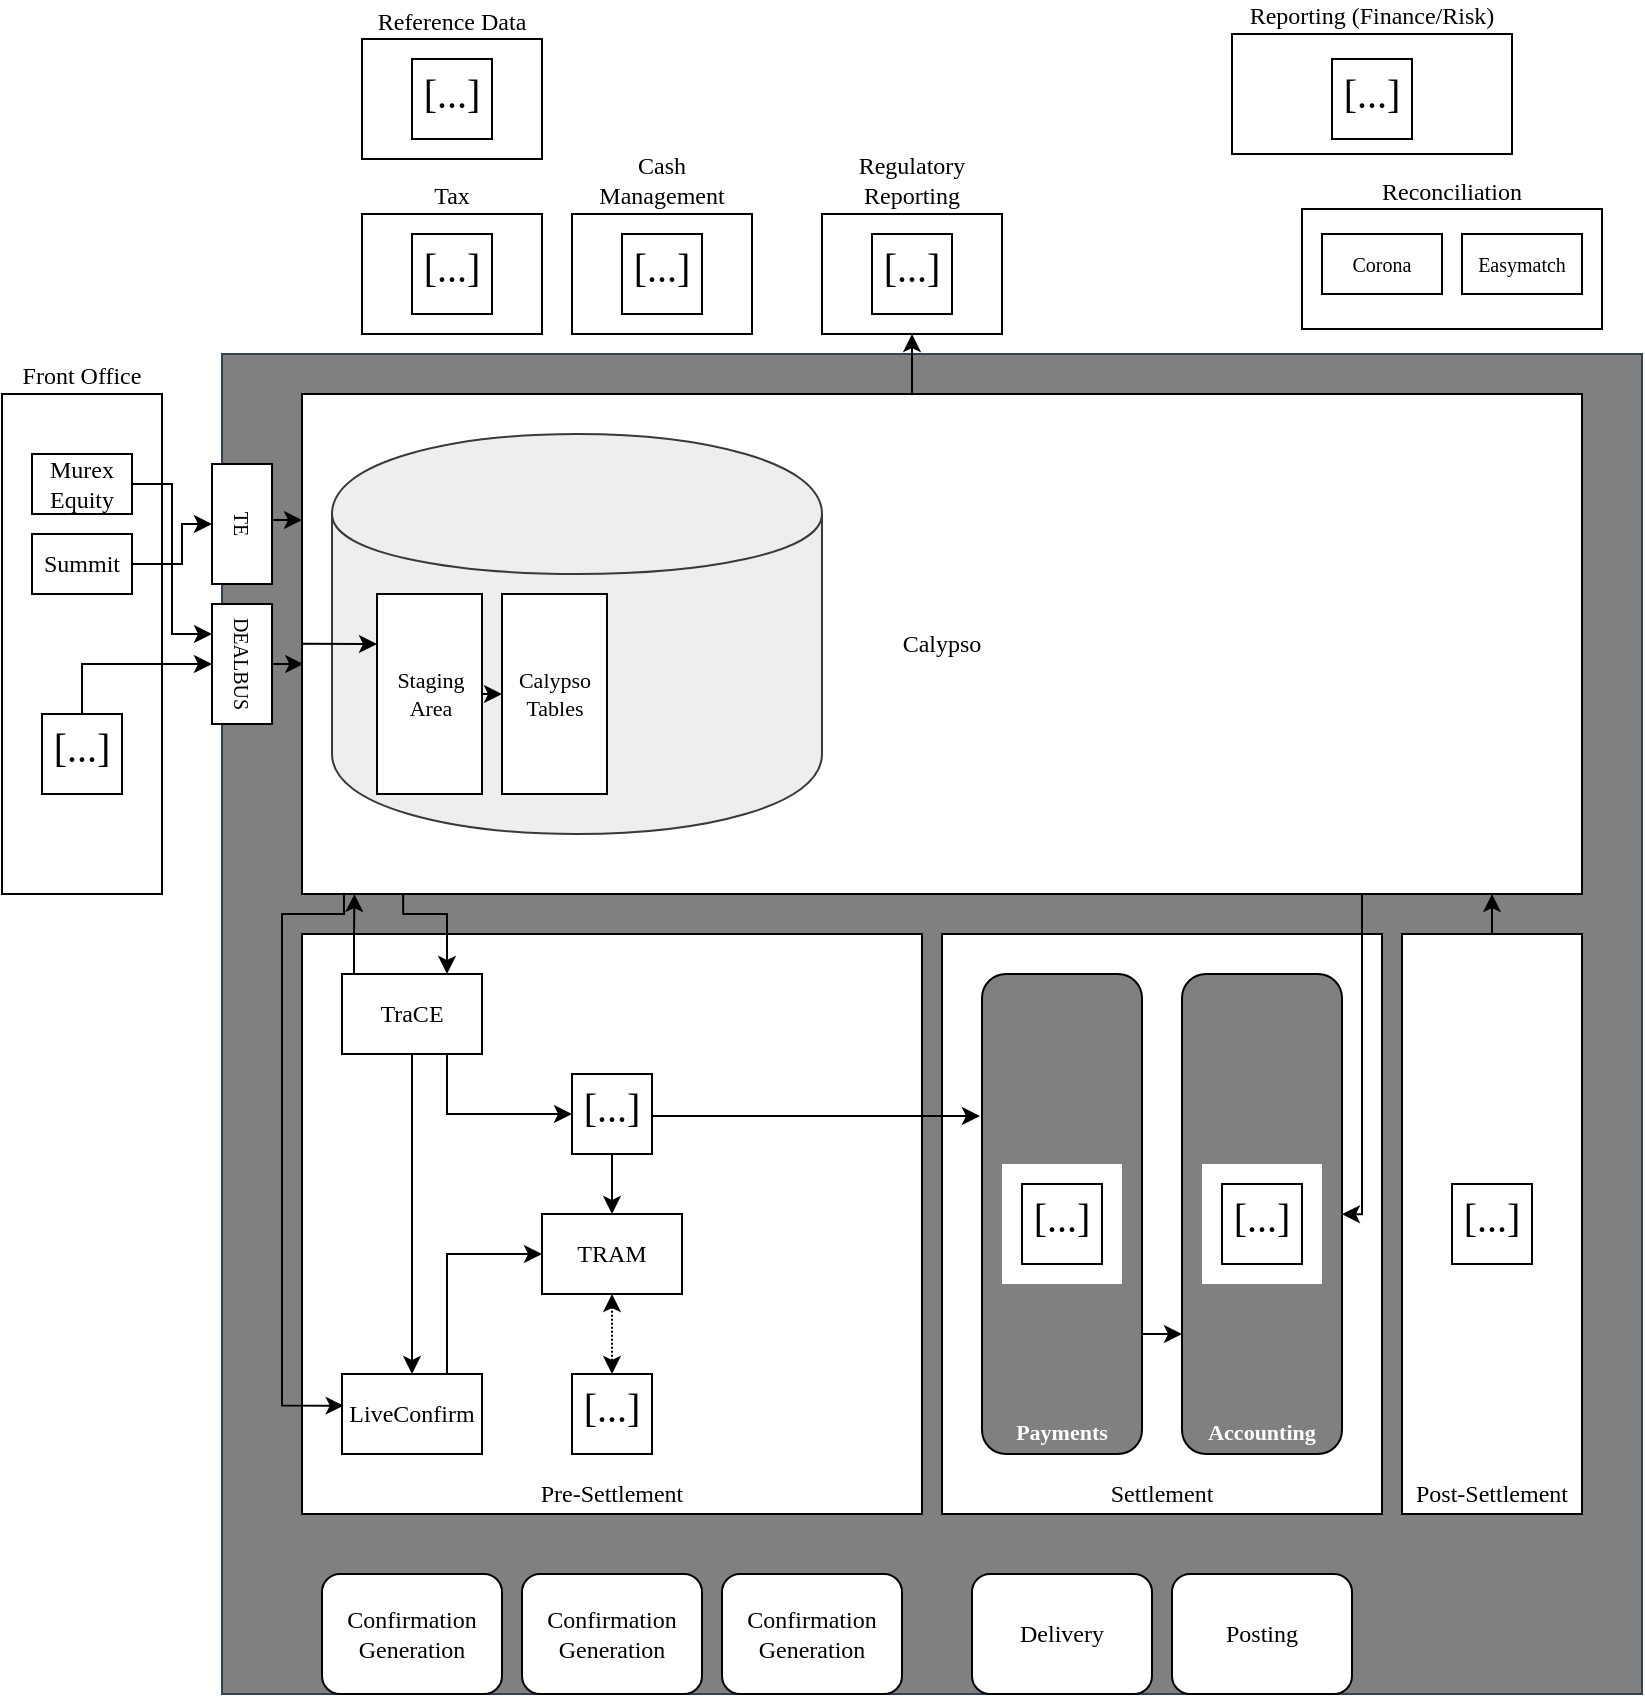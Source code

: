 <mxfile version="13.1.12" type="github">
  <diagram id="0-s6KxDbkXTGoL-HJNgs" name="Page-1">
    <mxGraphModel dx="1673" dy="1723" grid="1" gridSize="10" guides="1" tooltips="1" connect="1" arrows="1" fold="1" page="1" pageScale="1" pageWidth="1169" pageHeight="827" math="0" shadow="0">
      <root>
        <mxCell id="0" />
        <mxCell id="1" parent="0" />
        <mxCell id="MziXyrNM6n-wOrKZSjac-42" value="" style="rounded=0;whiteSpace=wrap;html=1;strokeColor=#314354;fontFamily=New Century Schoolbook;fontSize=20;fillColor=#808080;fontColor=#ffffff;" vertex="1" parent="1">
          <mxGeometry x="120" y="130" width="710" height="670" as="geometry" />
        </mxCell>
        <mxCell id="MziXyrNM6n-wOrKZSjac-40" value="Settlement" style="rounded=0;fontFamily=New Century Schoolbook;labelPosition=center;verticalLabelPosition=bottom;align=center;verticalAlign=top;labelBackgroundColor=#ffffff;spacingTop=0;spacingLeft=0;whiteSpace=wrap;html=1;labelBorderColor=none;spacing=-22;" vertex="1" parent="1">
          <mxGeometry x="480" y="420" width="220" height="290" as="geometry" />
        </mxCell>
        <mxCell id="MziXyrNM6n-wOrKZSjac-69" value="Accounting" style="rounded=1;whiteSpace=wrap;html=1;labelBackgroundColor=none;strokeColor=#000000;fillColor=#808080;fontFamily=New Century Schoolbook;fontSize=11;spacing=-22;labelPosition=center;verticalLabelPosition=bottom;align=center;verticalAlign=top;fontColor=#FFFFFF;fontStyle=1" vertex="1" parent="1">
          <mxGeometry x="600" y="440" width="80" height="240" as="geometry" />
        </mxCell>
        <mxCell id="MziXyrNM6n-wOrKZSjac-73" style="edgeStyle=orthogonalEdgeStyle;rounded=0;orthogonalLoop=1;jettySize=auto;html=1;exitX=1;exitY=0.75;exitDx=0;exitDy=0;entryX=0;entryY=0.75;entryDx=0;entryDy=0;startArrow=none;startFill=0;endArrow=classic;endFill=1;fontFamily=New Century Schoolbook;fontSize=11;fontColor=#FFFFFF;" edge="1" parent="1" source="MziXyrNM6n-wOrKZSjac-68" target="MziXyrNM6n-wOrKZSjac-69">
          <mxGeometry relative="1" as="geometry" />
        </mxCell>
        <mxCell id="MziXyrNM6n-wOrKZSjac-68" value="&lt;font style=&quot;font-size: 11px&quot;&gt;Payments&lt;/font&gt;" style="rounded=1;whiteSpace=wrap;html=1;labelBackgroundColor=none;strokeColor=#000000;fillColor=#808080;fontFamily=New Century Schoolbook;fontSize=11;labelPosition=center;verticalLabelPosition=bottom;align=center;verticalAlign=top;spacing=-22;fontColor=#FFFFFF;fontStyle=1" vertex="1" parent="1">
          <mxGeometry x="500" y="440" width="80" height="240" as="geometry" />
        </mxCell>
        <mxCell id="MziXyrNM6n-wOrKZSjac-74" style="edgeStyle=orthogonalEdgeStyle;rounded=0;orthogonalLoop=1;jettySize=auto;html=1;exitX=0.75;exitY=1;exitDx=0;exitDy=0;entryX=0.909;entryY=0.483;entryDx=0;entryDy=0;entryPerimeter=0;startArrow=none;startFill=0;endArrow=classic;endFill=1;fontFamily=New Century Schoolbook;fontSize=11;fontColor=#FFFFFF;" edge="1" parent="1" source="MziXyrNM6n-wOrKZSjac-1" target="MziXyrNM6n-wOrKZSjac-40">
          <mxGeometry relative="1" as="geometry">
            <Array as="points">
              <mxPoint x="690" y="400" />
              <mxPoint x="690" y="560" />
            </Array>
          </mxGeometry>
        </mxCell>
        <mxCell id="MziXyrNM6n-wOrKZSjac-1" value="Calypso" style="rounded=0;whiteSpace=wrap;html=1;fontFamily=New Century Schoolbook;" vertex="1" parent="1">
          <mxGeometry x="160" y="150" width="640" height="250" as="geometry" />
        </mxCell>
        <mxCell id="MziXyrNM6n-wOrKZSjac-2" value="Pre-Settlement" style="rounded=0;whiteSpace=wrap;html=1;fontFamily=New Century Schoolbook;labelPosition=center;verticalLabelPosition=bottom;align=center;verticalAlign=top;labelBackgroundColor=#ffffff;spacing=-22;" vertex="1" parent="1">
          <mxGeometry x="160" y="420" width="310" height="290" as="geometry" />
        </mxCell>
        <mxCell id="MziXyrNM6n-wOrKZSjac-3" value="Front Office" style="rounded=0;whiteSpace=wrap;html=1;fontFamily=New Century Schoolbook;labelPosition=center;verticalLabelPosition=top;align=center;verticalAlign=bottom;" vertex="1" parent="1">
          <mxGeometry x="10" y="150" width="80" height="250" as="geometry" />
        </mxCell>
        <mxCell id="MziXyrNM6n-wOrKZSjac-47" value="" style="edgeStyle=orthogonalEdgeStyle;rounded=0;orthogonalLoop=1;jettySize=auto;html=1;fontFamily=New Century Schoolbook;fontSize=20;" edge="1" parent="1" source="MziXyrNM6n-wOrKZSjac-5" target="MziXyrNM6n-wOrKZSjac-7">
          <mxGeometry relative="1" as="geometry">
            <mxPoint x="215" y="600" as="targetPoint" />
          </mxGeometry>
        </mxCell>
        <mxCell id="MziXyrNM6n-wOrKZSjac-55" style="edgeStyle=orthogonalEdgeStyle;rounded=0;orthogonalLoop=1;jettySize=auto;html=1;exitX=0.75;exitY=1;exitDx=0;exitDy=0;entryX=0;entryY=0.5;entryDx=0;entryDy=0;startArrow=none;startFill=0;endArrow=classic;endFill=1;fontFamily=New Century Schoolbook;fontSize=20;" edge="1" parent="1" source="MziXyrNM6n-wOrKZSjac-5" target="MziXyrNM6n-wOrKZSjac-26">
          <mxGeometry relative="1" as="geometry" />
        </mxCell>
        <mxCell id="MziXyrNM6n-wOrKZSjac-5" value="TraCE" style="rounded=0;whiteSpace=wrap;html=1;fontFamily=New Century Schoolbook;" vertex="1" parent="1">
          <mxGeometry x="180" y="440" width="70" height="40" as="geometry" />
        </mxCell>
        <mxCell id="MziXyrNM6n-wOrKZSjac-49" value="" style="edgeStyle=orthogonalEdgeStyle;rounded=0;orthogonalLoop=1;jettySize=auto;html=1;fontFamily=New Century Schoolbook;fontSize=20;entryX=0.75;entryY=0;entryDx=0;entryDy=0;startArrow=classic;startFill=1;endArrow=none;endFill=0;" edge="1" parent="1" source="MziXyrNM6n-wOrKZSjac-6" target="MziXyrNM6n-wOrKZSjac-7">
          <mxGeometry relative="1" as="geometry">
            <mxPoint x="232.5" y="600" as="targetPoint" />
          </mxGeometry>
        </mxCell>
        <mxCell id="MziXyrNM6n-wOrKZSjac-51" value="" style="edgeStyle=orthogonalEdgeStyle;rounded=0;orthogonalLoop=1;jettySize=auto;html=1;startArrow=classic;startFill=1;endArrow=classic;endFill=1;fontFamily=New Century Schoolbook;fontSize=20;dashed=1;dashPattern=1 1;" edge="1" parent="1" source="MziXyrNM6n-wOrKZSjac-6">
          <mxGeometry relative="1" as="geometry">
            <mxPoint x="315" y="640" as="targetPoint" />
          </mxGeometry>
        </mxCell>
        <mxCell id="MziXyrNM6n-wOrKZSjac-6" value="TRAM" style="rounded=0;whiteSpace=wrap;html=1;fontFamily=New Century Schoolbook;" vertex="1" parent="1">
          <mxGeometry x="280" y="560" width="70" height="40" as="geometry" />
        </mxCell>
        <mxCell id="MziXyrNM6n-wOrKZSjac-7" value="LiveConfirm" style="rounded=0;whiteSpace=wrap;html=1;fontFamily=New Century Schoolbook;" vertex="1" parent="1">
          <mxGeometry x="180" y="640" width="70" height="40" as="geometry" />
        </mxCell>
        <mxCell id="MziXyrNM6n-wOrKZSjac-8" value="Confirmation Generation" style="rounded=1;whiteSpace=wrap;html=1;fontFamily=New Century Schoolbook;" vertex="1" parent="1">
          <mxGeometry x="170" y="740" width="90" height="60" as="geometry" />
        </mxCell>
        <mxCell id="MziXyrNM6n-wOrKZSjac-9" value="Confirmation Generation" style="rounded=1;whiteSpace=wrap;html=1;fontFamily=New Century Schoolbook;" vertex="1" parent="1">
          <mxGeometry x="270" y="740" width="90" height="60" as="geometry" />
        </mxCell>
        <mxCell id="MziXyrNM6n-wOrKZSjac-10" value="Confirmation Generation" style="rounded=1;whiteSpace=wrap;html=1;fontFamily=New Century Schoolbook;" vertex="1" parent="1">
          <mxGeometry x="370" y="740" width="90" height="60" as="geometry" />
        </mxCell>
        <mxCell id="MziXyrNM6n-wOrKZSjac-61" style="edgeStyle=orthogonalEdgeStyle;rounded=0;orthogonalLoop=1;jettySize=auto;html=1;exitX=1;exitY=0.5;exitDx=0;exitDy=0;entryX=0.25;entryY=1;entryDx=0;entryDy=0;startArrow=none;startFill=0;endArrow=classic;endFill=1;fontFamily=New Century Schoolbook;fontSize=20;" edge="1" parent="1" source="MziXyrNM6n-wOrKZSjac-11" target="MziXyrNM6n-wOrKZSjac-23">
          <mxGeometry relative="1" as="geometry" />
        </mxCell>
        <mxCell id="MziXyrNM6n-wOrKZSjac-11" value="Murex Equity" style="rounded=0;whiteSpace=wrap;html=1;fontFamily=New Century Schoolbook;" vertex="1" parent="1">
          <mxGeometry x="25" y="180" width="50" height="30" as="geometry" />
        </mxCell>
        <mxCell id="MziXyrNM6n-wOrKZSjac-62" style="edgeStyle=orthogonalEdgeStyle;rounded=0;orthogonalLoop=1;jettySize=auto;html=1;exitX=1;exitY=0.5;exitDx=0;exitDy=0;entryX=0.5;entryY=1;entryDx=0;entryDy=0;startArrow=none;startFill=0;endArrow=classic;endFill=1;fontFamily=New Century Schoolbook;fontSize=20;" edge="1" parent="1" source="MziXyrNM6n-wOrKZSjac-12" target="MziXyrNM6n-wOrKZSjac-22">
          <mxGeometry relative="1" as="geometry">
            <Array as="points">
              <mxPoint x="100" y="235" />
              <mxPoint x="100" y="215" />
            </Array>
          </mxGeometry>
        </mxCell>
        <mxCell id="MziXyrNM6n-wOrKZSjac-12" value="Summit" style="rounded=0;whiteSpace=wrap;html=1;fontFamily=New Century Schoolbook;" vertex="1" parent="1">
          <mxGeometry x="25" y="220" width="50" height="30" as="geometry" />
        </mxCell>
        <mxCell id="MziXyrNM6n-wOrKZSjac-13" value="Reference Data" style="rounded=0;whiteSpace=wrap;html=1;fontFamily=New Century Schoolbook;labelPosition=center;verticalLabelPosition=top;align=center;verticalAlign=bottom;" vertex="1" parent="1">
          <mxGeometry x="190" y="-27.5" width="90" height="60" as="geometry" />
        </mxCell>
        <mxCell id="MziXyrNM6n-wOrKZSjac-16" value="Cash Management" style="rounded=0;whiteSpace=wrap;html=1;fontFamily=New Century Schoolbook;labelPosition=center;verticalLabelPosition=top;align=center;verticalAlign=bottom;" vertex="1" parent="1">
          <mxGeometry x="295" y="60" width="90" height="60" as="geometry" />
        </mxCell>
        <mxCell id="MziXyrNM6n-wOrKZSjac-17" value="Reporting (Finance/Risk)" style="rounded=0;whiteSpace=wrap;html=1;fontFamily=New Century Schoolbook;labelPosition=center;verticalLabelPosition=top;align=center;verticalAlign=bottom;" vertex="1" parent="1">
          <mxGeometry x="625" y="-30" width="140" height="60" as="geometry" />
        </mxCell>
        <mxCell id="MziXyrNM6n-wOrKZSjac-18" value="Reconciliation" style="rounded=0;whiteSpace=wrap;html=1;fontFamily=New Century Schoolbook;labelPosition=center;verticalLabelPosition=top;align=center;verticalAlign=bottom;" vertex="1" parent="1">
          <mxGeometry x="660" y="57.5" width="150" height="60" as="geometry" />
        </mxCell>
        <mxCell id="MziXyrNM6n-wOrKZSjac-19" value="Corona" style="rounded=0;whiteSpace=wrap;html=1;fontSize=10;fontFamily=New Century Schoolbook;" vertex="1" parent="1">
          <mxGeometry x="670" y="70" width="60" height="30" as="geometry" />
        </mxCell>
        <mxCell id="MziXyrNM6n-wOrKZSjac-20" value="Easymatch" style="rounded=0;whiteSpace=wrap;html=1;fontSize=10;fontFamily=New Century Schoolbook;" vertex="1" parent="1">
          <mxGeometry x="740" y="70" width="60" height="30" as="geometry" />
        </mxCell>
        <mxCell id="MziXyrNM6n-wOrKZSjac-21" value="" style="shape=cylinder;whiteSpace=wrap;html=1;boundedLbl=1;backgroundOutline=1;fontFamily=New Century Schoolbook;fontSize=10;fillColor=#eeeeee;strokeColor=#36393d;" vertex="1" parent="1">
          <mxGeometry x="175" y="170" width="245" height="200" as="geometry" />
        </mxCell>
        <mxCell id="MziXyrNM6n-wOrKZSjac-82" style="rounded=0;orthogonalLoop=1;jettySize=auto;html=1;exitX=0.5;exitY=0;exitDx=0;exitDy=0;startArrow=none;startFill=0;endArrow=classic;endFill=1;fontFamily=New Century Schoolbook;fontSize=11;fontColor=#000000;edgeStyle=elbowEdgeStyle;" edge="1" parent="1" source="MziXyrNM6n-wOrKZSjac-22">
          <mxGeometry relative="1" as="geometry">
            <mxPoint x="160" y="213" as="targetPoint" />
            <Array as="points">
              <mxPoint x="145" y="213" />
              <mxPoint x="152" y="213" />
            </Array>
          </mxGeometry>
        </mxCell>
        <mxCell id="MziXyrNM6n-wOrKZSjac-22" value="TE" style="rounded=0;whiteSpace=wrap;html=1;fontFamily=New Century Schoolbook;fontSize=10;rotation=90;" vertex="1" parent="1">
          <mxGeometry x="100" y="200" width="60" height="30" as="geometry" />
        </mxCell>
        <mxCell id="MziXyrNM6n-wOrKZSjac-83" style="edgeStyle=elbowEdgeStyle;rounded=0;orthogonalLoop=1;jettySize=auto;html=1;exitX=0.5;exitY=0;exitDx=0;exitDy=0;entryX=0.001;entryY=0.541;entryDx=0;entryDy=0;entryPerimeter=0;startArrow=none;startFill=0;endArrow=classic;endFill=1;fontFamily=New Century Schoolbook;fontSize=11;fontColor=#000000;" edge="1" parent="1" source="MziXyrNM6n-wOrKZSjac-23" target="MziXyrNM6n-wOrKZSjac-1">
          <mxGeometry relative="1" as="geometry" />
        </mxCell>
        <mxCell id="MziXyrNM6n-wOrKZSjac-23" value="DEALBUS" style="rounded=0;whiteSpace=wrap;html=1;fontFamily=New Century Schoolbook;fontSize=10;rotation=90;" vertex="1" parent="1">
          <mxGeometry x="100" y="270" width="60" height="30" as="geometry" />
        </mxCell>
        <mxCell id="MziXyrNM6n-wOrKZSjac-24" value="" style="endArrow=classic;html=1;fontFamily=New Century Schoolbook;fontSize=10;exitX=0.079;exitY=0.999;exitDx=0;exitDy=0;exitPerimeter=0;entryX=0.75;entryY=0;entryDx=0;entryDy=0;edgeStyle=orthogonalEdgeStyle;rounded=0;" edge="1" parent="1" source="MziXyrNM6n-wOrKZSjac-1" target="MziXyrNM6n-wOrKZSjac-5">
          <mxGeometry width="50" height="50" relative="1" as="geometry">
            <mxPoint x="430" y="350" as="sourcePoint" />
            <mxPoint x="480" y="300" as="targetPoint" />
            <Array as="points">
              <mxPoint x="211" y="410" />
              <mxPoint x="233" y="410" />
            </Array>
          </mxGeometry>
        </mxCell>
        <mxCell id="MziXyrNM6n-wOrKZSjac-25" value="" style="endArrow=classic;html=1;fontFamily=New Century Schoolbook;fontSize=10;exitX=0.25;exitY=0;exitDx=0;exitDy=0;entryX=0.041;entryY=1;entryDx=0;entryDy=0;entryPerimeter=0;rounded=0;edgeStyle=orthogonalEdgeStyle;" edge="1" parent="1" source="MziXyrNM6n-wOrKZSjac-5" target="MziXyrNM6n-wOrKZSjac-1">
          <mxGeometry width="50" height="50" relative="1" as="geometry">
            <mxPoint x="200.18" y="400.0" as="sourcePoint" />
            <mxPoint x="160" y="410" as="targetPoint" />
            <Array as="points">
              <mxPoint x="186" y="440" />
              <mxPoint x="186" y="420" />
            </Array>
          </mxGeometry>
        </mxCell>
        <mxCell id="MziXyrNM6n-wOrKZSjac-54" value="" style="edgeStyle=orthogonalEdgeStyle;rounded=0;orthogonalLoop=1;jettySize=auto;html=1;startArrow=none;startFill=0;endArrow=classic;endFill=1;fontFamily=New Century Schoolbook;fontSize=20;" edge="1" parent="1" source="MziXyrNM6n-wOrKZSjac-26" target="MziXyrNM6n-wOrKZSjac-6">
          <mxGeometry relative="1" as="geometry" />
        </mxCell>
        <mxCell id="MziXyrNM6n-wOrKZSjac-72" style="edgeStyle=orthogonalEdgeStyle;rounded=0;orthogonalLoop=1;jettySize=auto;html=1;exitX=1;exitY=0.5;exitDx=0;exitDy=0;startArrow=none;startFill=0;endArrow=classic;endFill=1;fontFamily=New Century Schoolbook;fontSize=11;fontColor=#FFFFFF;" edge="1" parent="1" source="MziXyrNM6n-wOrKZSjac-26">
          <mxGeometry relative="1" as="geometry">
            <mxPoint x="499" y="511" as="targetPoint" />
            <Array as="points">
              <mxPoint x="335" y="511" />
            </Array>
          </mxGeometry>
        </mxCell>
        <mxCell id="MziXyrNM6n-wOrKZSjac-26" value="&lt;p style=&quot;line-height: 100%&quot;&gt;[...]&lt;/p&gt;" style="text;html=1;strokeColor=#000000;fillColor=none;align=center;verticalAlign=middle;whiteSpace=wrap;rounded=0;fontFamily=New Century Schoolbook;fontSize=20;spacing=0;labelBorderColor=none;spacingTop=0;labelPosition=center;verticalLabelPosition=middle;spacingBottom=8;" vertex="1" parent="1">
          <mxGeometry x="295" y="490" width="40" height="40" as="geometry" />
        </mxCell>
        <mxCell id="MziXyrNM6n-wOrKZSjac-63" style="edgeStyle=orthogonalEdgeStyle;rounded=0;orthogonalLoop=1;jettySize=auto;html=1;exitX=0.5;exitY=0;exitDx=0;exitDy=0;entryX=0.5;entryY=1;entryDx=0;entryDy=0;startArrow=none;startFill=0;endArrow=classic;endFill=1;fontFamily=New Century Schoolbook;fontSize=20;" edge="1" parent="1" source="MziXyrNM6n-wOrKZSjac-29" target="MziXyrNM6n-wOrKZSjac-23">
          <mxGeometry relative="1" as="geometry" />
        </mxCell>
        <mxCell id="MziXyrNM6n-wOrKZSjac-29" value="&lt;p style=&quot;line-height: 100%&quot;&gt;[...]&lt;/p&gt;" style="text;html=1;strokeColor=#000000;fillColor=none;align=center;verticalAlign=middle;whiteSpace=wrap;rounded=0;fontFamily=New Century Schoolbook;fontSize=20;spacing=0;labelBorderColor=none;spacingTop=0;labelPosition=center;verticalLabelPosition=middle;spacingBottom=8;" vertex="1" parent="1">
          <mxGeometry x="30" y="310" width="40" height="40" as="geometry" />
        </mxCell>
        <mxCell id="MziXyrNM6n-wOrKZSjac-30" value="&lt;p style=&quot;line-height: 100%&quot;&gt;[...]&lt;/p&gt;" style="text;html=1;strokeColor=#000000;fillColor=none;align=center;verticalAlign=middle;whiteSpace=wrap;rounded=0;fontFamily=New Century Schoolbook;fontSize=20;spacing=0;labelBorderColor=none;spacingTop=0;labelPosition=center;verticalLabelPosition=middle;spacingBottom=8;" vertex="1" parent="1">
          <mxGeometry x="215" y="-17.5" width="40" height="40" as="geometry" />
        </mxCell>
        <mxCell id="MziXyrNM6n-wOrKZSjac-32" value="Tax" style="rounded=0;whiteSpace=wrap;html=1;fontFamily=New Century Schoolbook;labelPosition=center;verticalLabelPosition=top;align=center;verticalAlign=bottom;" vertex="1" parent="1">
          <mxGeometry x="190" y="60" width="90" height="60" as="geometry" />
        </mxCell>
        <mxCell id="MziXyrNM6n-wOrKZSjac-39" value="" style="edgeStyle=orthogonalEdgeStyle;rounded=0;orthogonalLoop=1;jettySize=auto;html=1;fontFamily=New Century Schoolbook;fontSize=20;startArrow=classic;startFill=1;endArrow=none;endFill=0;" edge="1" parent="1" source="MziXyrNM6n-wOrKZSjac-33" target="MziXyrNM6n-wOrKZSjac-1">
          <mxGeometry relative="1" as="geometry">
            <Array as="points">
              <mxPoint x="420" y="88" />
            </Array>
          </mxGeometry>
        </mxCell>
        <mxCell id="MziXyrNM6n-wOrKZSjac-33" value="Regulatory Reporting" style="rounded=0;whiteSpace=wrap;html=1;fontFamily=New Century Schoolbook;labelPosition=center;verticalLabelPosition=top;align=center;verticalAlign=bottom;" vertex="1" parent="1">
          <mxGeometry x="420" y="60" width="90" height="60" as="geometry" />
        </mxCell>
        <mxCell id="MziXyrNM6n-wOrKZSjac-35" value="&lt;p style=&quot;line-height: 100%&quot;&gt;[...]&lt;/p&gt;" style="text;html=1;strokeColor=#000000;fillColor=none;align=center;verticalAlign=middle;whiteSpace=wrap;rounded=0;fontFamily=New Century Schoolbook;fontSize=20;spacing=0;labelBorderColor=none;spacingTop=0;labelPosition=center;verticalLabelPosition=middle;spacingBottom=8;" vertex="1" parent="1">
          <mxGeometry x="215" y="70" width="40" height="40" as="geometry" />
        </mxCell>
        <mxCell id="MziXyrNM6n-wOrKZSjac-36" value="&lt;p style=&quot;line-height: 100%&quot;&gt;[...]&lt;/p&gt;" style="text;html=1;strokeColor=#000000;fillColor=none;align=center;verticalAlign=middle;whiteSpace=wrap;rounded=0;fontFamily=New Century Schoolbook;fontSize=20;spacing=0;labelBorderColor=none;spacingTop=0;labelPosition=center;verticalLabelPosition=middle;spacingBottom=8;" vertex="1" parent="1">
          <mxGeometry x="320" y="70" width="40" height="40" as="geometry" />
        </mxCell>
        <mxCell id="MziXyrNM6n-wOrKZSjac-37" value="&lt;p style=&quot;line-height: 100%&quot;&gt;[...]&lt;/p&gt;" style="text;html=1;strokeColor=#000000;fillColor=none;align=center;verticalAlign=middle;whiteSpace=wrap;rounded=0;fontFamily=New Century Schoolbook;fontSize=20;spacing=0;labelBorderColor=none;spacingTop=0;labelPosition=center;verticalLabelPosition=middle;spacingBottom=8;" vertex="1" parent="1">
          <mxGeometry x="445" y="70" width="40" height="40" as="geometry" />
        </mxCell>
        <mxCell id="MziXyrNM6n-wOrKZSjac-38" value="&lt;p style=&quot;line-height: 100%&quot;&gt;[...]&lt;/p&gt;" style="text;html=1;strokeColor=#000000;fillColor=none;align=center;verticalAlign=middle;whiteSpace=wrap;rounded=0;fontFamily=New Century Schoolbook;fontSize=20;spacing=0;labelBorderColor=none;spacingTop=0;labelPosition=center;verticalLabelPosition=middle;spacingBottom=8;" vertex="1" parent="1">
          <mxGeometry x="675" y="-17.5" width="40" height="40" as="geometry" />
        </mxCell>
        <mxCell id="MziXyrNM6n-wOrKZSjac-75" value="" style="edgeStyle=orthogonalEdgeStyle;rounded=0;orthogonalLoop=1;jettySize=auto;html=1;startArrow=none;startFill=0;endArrow=classic;endFill=1;fontFamily=New Century Schoolbook;fontSize=11;fontColor=#FFFFFF;" edge="1" parent="1" source="MziXyrNM6n-wOrKZSjac-41" target="MziXyrNM6n-wOrKZSjac-1">
          <mxGeometry relative="1" as="geometry">
            <Array as="points">
              <mxPoint x="755" y="400" />
            </Array>
          </mxGeometry>
        </mxCell>
        <mxCell id="MziXyrNM6n-wOrKZSjac-41" value="Post-Settlement" style="rounded=0;fontFamily=New Century Schoolbook;labelPosition=center;verticalLabelPosition=bottom;align=center;verticalAlign=top;labelBackgroundColor=#ffffff;spacingTop=0;spacingLeft=0;whiteSpace=wrap;html=1;labelBorderColor=none;spacing=-22;" vertex="1" parent="1">
          <mxGeometry x="710" y="420" width="90" height="290" as="geometry" />
        </mxCell>
        <mxCell id="MziXyrNM6n-wOrKZSjac-43" value="Delivery" style="rounded=1;whiteSpace=wrap;html=1;fontFamily=New Century Schoolbook;" vertex="1" parent="1">
          <mxGeometry x="495" y="740" width="90" height="60" as="geometry" />
        </mxCell>
        <mxCell id="MziXyrNM6n-wOrKZSjac-44" value="Posting" style="rounded=1;whiteSpace=wrap;html=1;fontFamily=New Century Schoolbook;" vertex="1" parent="1">
          <mxGeometry x="595" y="740" width="90" height="60" as="geometry" />
        </mxCell>
        <mxCell id="MziXyrNM6n-wOrKZSjac-45" value="&lt;p style=&quot;line-height: 100%&quot;&gt;[...]&lt;/p&gt;" style="text;html=1;strokeColor=#000000;fillColor=none;align=center;verticalAlign=middle;whiteSpace=wrap;rounded=0;fontFamily=New Century Schoolbook;fontSize=20;spacing=0;labelBorderColor=none;spacingTop=0;labelPosition=center;verticalLabelPosition=middle;spacingBottom=8;" vertex="1" parent="1">
          <mxGeometry x="295" y="640" width="40" height="40" as="geometry" />
        </mxCell>
        <mxCell id="MziXyrNM6n-wOrKZSjac-57" style="edgeStyle=orthogonalEdgeStyle;rounded=0;orthogonalLoop=1;jettySize=auto;html=1;exitX=0;exitY=1;exitDx=0;exitDy=0;entryX=0.012;entryY=0.597;entryDx=0;entryDy=0;entryPerimeter=0;startArrow=none;startFill=0;endArrow=classic;endFill=1;fontFamily=New Century Schoolbook;fontSize=20;" edge="1" parent="1">
          <mxGeometry relative="1" as="geometry">
            <mxPoint x="160" y="400" as="sourcePoint" />
            <mxPoint x="180.84" y="655.82" as="targetPoint" />
            <Array as="points">
              <mxPoint x="181" y="400" />
              <mxPoint x="181" y="410" />
              <mxPoint x="150" y="410" />
              <mxPoint x="150" y="656" />
            </Array>
          </mxGeometry>
        </mxCell>
        <mxCell id="MziXyrNM6n-wOrKZSjac-58" value="&lt;p style=&quot;line-height: 100%&quot;&gt;[...]&lt;/p&gt;" style="text;html=1;strokeColor=#000000;fillColor=none;align=center;verticalAlign=middle;whiteSpace=wrap;rounded=0;fontFamily=New Century Schoolbook;fontSize=20;spacing=0;labelBorderColor=none;spacingTop=0;labelPosition=center;verticalLabelPosition=middle;spacingBottom=8;" vertex="1" parent="1">
          <mxGeometry x="735" y="545" width="40" height="40" as="geometry" />
        </mxCell>
        <mxCell id="MziXyrNM6n-wOrKZSjac-70" value="" style="rounded=0;whiteSpace=wrap;html=1;labelBackgroundColor=none;strokeColor=none;fillColor=#FFFFFF;fontFamily=New Century Schoolbook;fontSize=11;fontColor=#FFFFFF;" vertex="1" parent="1">
          <mxGeometry x="510" y="535" width="60" height="60" as="geometry" />
        </mxCell>
        <mxCell id="MziXyrNM6n-wOrKZSjac-59" value="&lt;p style=&quot;line-height: 100%&quot;&gt;[...]&lt;/p&gt;" style="text;html=1;strokeColor=#000000;fillColor=none;align=center;verticalAlign=middle;whiteSpace=wrap;rounded=0;fontFamily=New Century Schoolbook;fontSize=20;spacing=0;labelBorderColor=none;spacingTop=0;labelPosition=center;verticalLabelPosition=middle;spacingBottom=8;labelBackgroundColor=none;" vertex="1" parent="1">
          <mxGeometry x="520" y="545" width="40" height="40" as="geometry" />
        </mxCell>
        <mxCell id="MziXyrNM6n-wOrKZSjac-71" value="" style="rounded=0;whiteSpace=wrap;html=1;labelBackgroundColor=none;strokeColor=none;fillColor=#FFFFFF;fontFamily=New Century Schoolbook;fontSize=11;fontColor=#FFFFFF;" vertex="1" parent="1">
          <mxGeometry x="610" y="535" width="60" height="60" as="geometry" />
        </mxCell>
        <mxCell id="MziXyrNM6n-wOrKZSjac-60" value="&lt;p style=&quot;line-height: 100%&quot;&gt;[...]&lt;/p&gt;" style="text;html=1;strokeColor=#000000;fillColor=none;align=center;verticalAlign=middle;whiteSpace=wrap;rounded=0;fontFamily=New Century Schoolbook;fontSize=20;spacing=0;labelBorderColor=none;spacingTop=0;labelPosition=center;verticalLabelPosition=middle;spacingBottom=8;labelBackgroundColor=none;" vertex="1" parent="1">
          <mxGeometry x="620" y="545" width="40" height="40" as="geometry" />
        </mxCell>
        <mxCell id="MziXyrNM6n-wOrKZSjac-87" style="edgeStyle=elbowEdgeStyle;rounded=0;orthogonalLoop=1;jettySize=auto;html=1;exitX=1;exitY=0.5;exitDx=0;exitDy=0;entryX=0;entryY=0.5;entryDx=0;entryDy=0;startArrow=none;startFill=0;endArrow=classic;endFill=1;fontFamily=New Century Schoolbook;fontSize=11;fontColor=#000000;" edge="1" parent="1" source="MziXyrNM6n-wOrKZSjac-79" target="MziXyrNM6n-wOrKZSjac-80">
          <mxGeometry relative="1" as="geometry" />
        </mxCell>
        <mxCell id="MziXyrNM6n-wOrKZSjac-79" value="Staging&lt;br&gt;Area" style="rounded=0;whiteSpace=wrap;html=1;labelBackgroundColor=none;strokeColor=#000000;fillColor=#FFFFFF;fontFamily=New Century Schoolbook;fontSize=11;fontColor=#000000;" vertex="1" parent="1">
          <mxGeometry x="197.5" y="250" width="52.5" height="100" as="geometry" />
        </mxCell>
        <mxCell id="MziXyrNM6n-wOrKZSjac-80" value="Calypso&lt;br&gt;Tables" style="rounded=0;whiteSpace=wrap;html=1;labelBackgroundColor=none;strokeColor=#000000;fillColor=#FFFFFF;fontFamily=New Century Schoolbook;fontSize=11;fontColor=#000000;" vertex="1" parent="1">
          <mxGeometry x="260" y="250" width="52.5" height="100" as="geometry" />
        </mxCell>
        <mxCell id="MziXyrNM6n-wOrKZSjac-86" style="edgeStyle=elbowEdgeStyle;rounded=0;orthogonalLoop=1;jettySize=auto;html=1;exitX=0.5;exitY=0;exitDx=0;exitDy=0;entryX=0;entryY=0.25;entryDx=0;entryDy=0;startArrow=none;startFill=0;endArrow=classic;endFill=1;fontFamily=New Century Schoolbook;fontSize=11;fontColor=#000000;" edge="1" parent="1" target="MziXyrNM6n-wOrKZSjac-79">
          <mxGeometry relative="1" as="geometry">
            <mxPoint x="160" y="274.87" as="sourcePoint" />
            <mxPoint x="175.64" y="275.12" as="targetPoint" />
            <Array as="points">
              <mxPoint x="160" y="275" />
            </Array>
          </mxGeometry>
        </mxCell>
      </root>
    </mxGraphModel>
  </diagram>
</mxfile>
